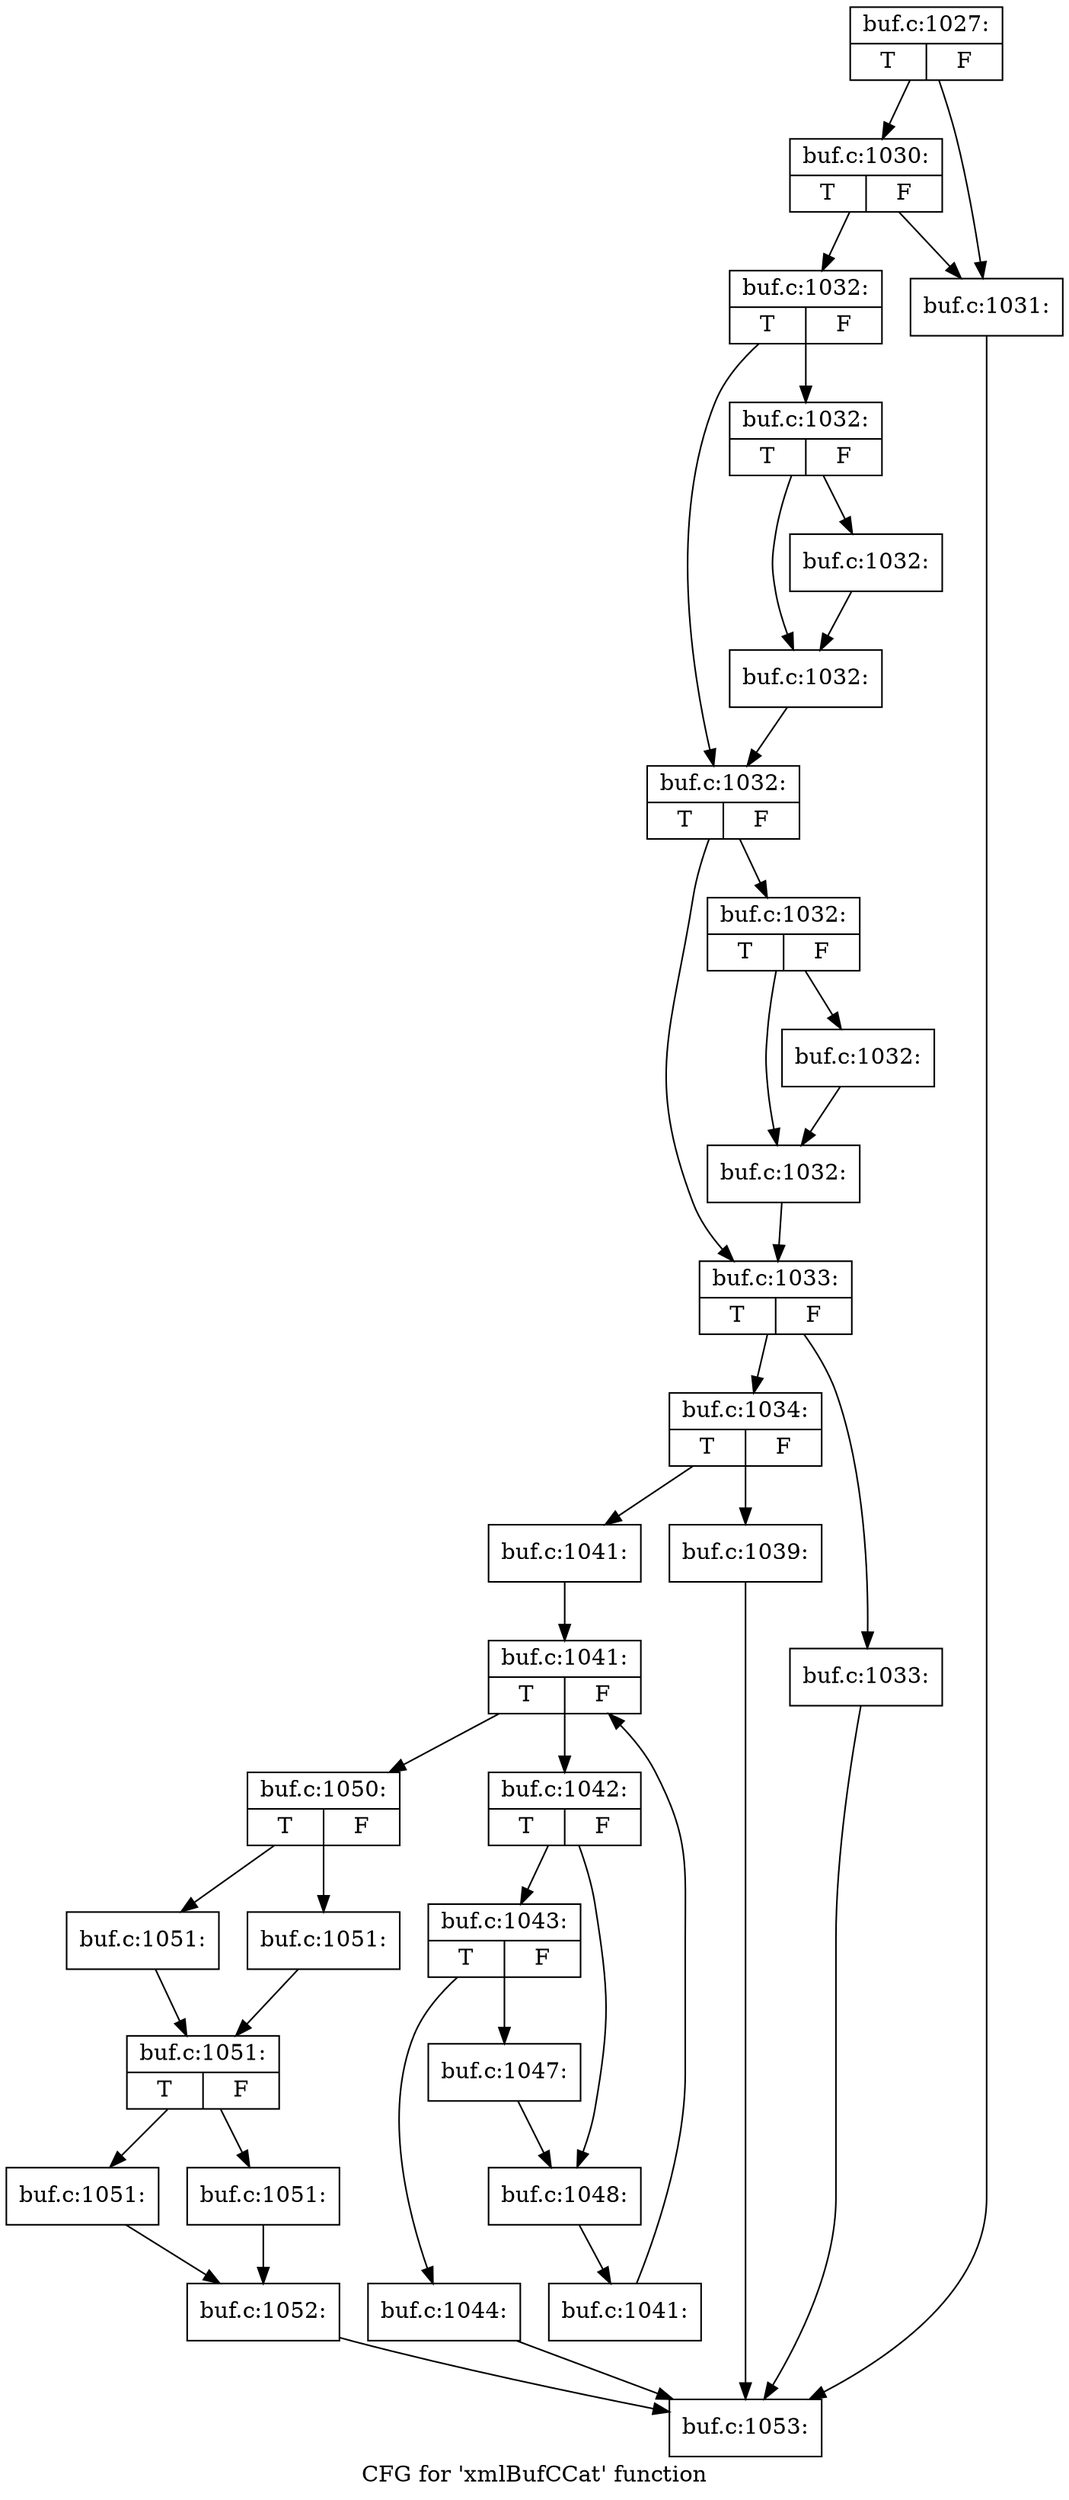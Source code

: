 digraph "CFG for 'xmlBufCCat' function" {
	label="CFG for 'xmlBufCCat' function";

	Node0x562ab60 [shape=record,label="{buf.c:1027:|{<s0>T|<s1>F}}"];
	Node0x562ab60 -> Node0x56276e0;
	Node0x562ab60 -> Node0x5627780;
	Node0x5627780 [shape=record,label="{buf.c:1030:|{<s0>T|<s1>F}}"];
	Node0x5627780 -> Node0x56276e0;
	Node0x5627780 -> Node0x5627730;
	Node0x56276e0 [shape=record,label="{buf.c:1031:}"];
	Node0x56276e0 -> Node0x5626d10;
	Node0x5627730 [shape=record,label="{buf.c:1032:|{<s0>T|<s1>F}}"];
	Node0x5627730 -> Node0x5627f40;
	Node0x5627730 -> Node0x5627f90;
	Node0x5627f40 [shape=record,label="{buf.c:1032:|{<s0>T|<s1>F}}"];
	Node0x5627f40 -> Node0x5628510;
	Node0x5627f40 -> Node0x5628560;
	Node0x5628510 [shape=record,label="{buf.c:1032:}"];
	Node0x5628510 -> Node0x5628560;
	Node0x5628560 [shape=record,label="{buf.c:1032:}"];
	Node0x5628560 -> Node0x5627f90;
	Node0x5627f90 [shape=record,label="{buf.c:1032:|{<s0>T|<s1>F}}"];
	Node0x5627f90 -> Node0x5628c00;
	Node0x5627f90 -> Node0x5628c50;
	Node0x5628c00 [shape=record,label="{buf.c:1032:|{<s0>T|<s1>F}}"];
	Node0x5628c00 -> Node0x56291d0;
	Node0x5628c00 -> Node0x5629220;
	Node0x56291d0 [shape=record,label="{buf.c:1032:}"];
	Node0x56291d0 -> Node0x5629220;
	Node0x5629220 [shape=record,label="{buf.c:1032:}"];
	Node0x5629220 -> Node0x5628c50;
	Node0x5628c50 [shape=record,label="{buf.c:1033:|{<s0>T|<s1>F}}"];
	Node0x5628c50 -> Node0x562a930;
	Node0x5628c50 -> Node0x562a980;
	Node0x562a930 [shape=record,label="{buf.c:1033:}"];
	Node0x562a930 -> Node0x5626d10;
	Node0x562a980 [shape=record,label="{buf.c:1034:|{<s0>T|<s1>F}}"];
	Node0x562a980 -> Node0x55ba230;
	Node0x562a980 -> Node0x55ba280;
	Node0x55ba230 [shape=record,label="{buf.c:1039:}"];
	Node0x55ba230 -> Node0x5626d10;
	Node0x55ba280 [shape=record,label="{buf.c:1041:}"];
	Node0x55ba280 -> Node0x562aec0;
	Node0x562aec0 [shape=record,label="{buf.c:1041:|{<s0>T|<s1>F}}"];
	Node0x562aec0 -> Node0x562b1a0;
	Node0x562aec0 -> Node0x562acc0;
	Node0x562b1a0 [shape=record,label="{buf.c:1042:|{<s0>T|<s1>F}}"];
	Node0x562b1a0 -> Node0x562b5d0;
	Node0x562b1a0 -> Node0x562b620;
	Node0x562b5d0 [shape=record,label="{buf.c:1043:|{<s0>T|<s1>F}}"];
	Node0x562b5d0 -> Node0x562bcf0;
	Node0x562b5d0 -> Node0x562bca0;
	Node0x562bca0 [shape=record,label="{buf.c:1044:}"];
	Node0x562bca0 -> Node0x5626d10;
	Node0x562bcf0 [shape=record,label="{buf.c:1047:}"];
	Node0x562bcf0 -> Node0x562b620;
	Node0x562b620 [shape=record,label="{buf.c:1048:}"];
	Node0x562b620 -> Node0x562b110;
	Node0x562b110 [shape=record,label="{buf.c:1041:}"];
	Node0x562b110 -> Node0x562aec0;
	Node0x562acc0 [shape=record,label="{buf.c:1050:|{<s0>T|<s1>F}}"];
	Node0x562acc0 -> Node0x562d670;
	Node0x562acc0 -> Node0x562d710;
	Node0x562d670 [shape=record,label="{buf.c:1051:}"];
	Node0x562d670 -> Node0x562d6c0;
	Node0x562d710 [shape=record,label="{buf.c:1051:}"];
	Node0x562d710 -> Node0x562d6c0;
	Node0x562d6c0 [shape=record,label="{buf.c:1051:|{<s0>T|<s1>F}}"];
	Node0x562d6c0 -> Node0x562dfc0;
	Node0x562d6c0 -> Node0x562e060;
	Node0x562dfc0 [shape=record,label="{buf.c:1051:}"];
	Node0x562dfc0 -> Node0x562e010;
	Node0x562e060 [shape=record,label="{buf.c:1051:}"];
	Node0x562e060 -> Node0x562e010;
	Node0x562e010 [shape=record,label="{buf.c:1052:}"];
	Node0x562e010 -> Node0x5626d10;
	Node0x5626d10 [shape=record,label="{buf.c:1053:}"];
}
